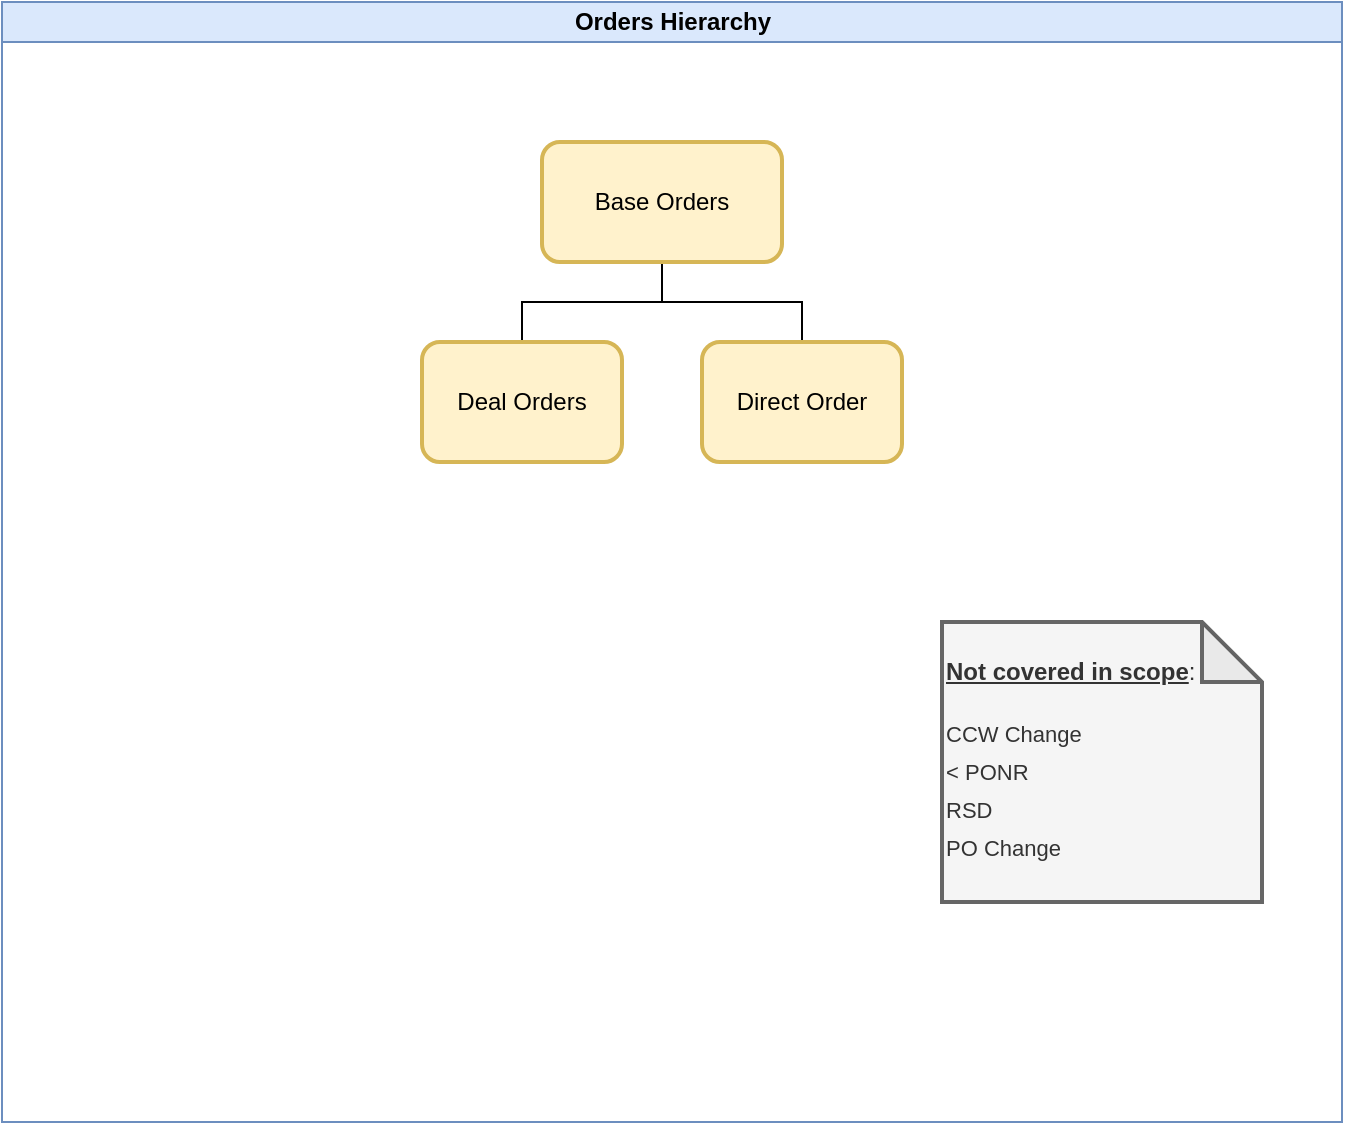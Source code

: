 <mxfile version="14.4.9" type="github" pages="3">
  <diagram id="YP8mXHIQrYgP5AKXRWBZ" name="Order_Types">
    <mxGraphModel dx="1038" dy="548" grid="1" gridSize="10" guides="1" tooltips="1" connect="1" arrows="1" fold="1" page="1" pageScale="1" pageWidth="850" pageHeight="1100" math="0" shadow="0">
      <root>
        <mxCell id="3XsP6Xt94PZVki6c4pDZ-0" />
        <mxCell id="3XsP6Xt94PZVki6c4pDZ-1" parent="3XsP6Xt94PZVki6c4pDZ-0" />
        <mxCell id="3XsP6Xt94PZVki6c4pDZ-2" value="Orders Hierarchy" style="swimlane;html=1;startSize=20;horizontal=1;containerType=tree;newEdgeStyle={&quot;edgeStyle&quot;:&quot;elbowEdgeStyle&quot;,&quot;startArrow&quot;:&quot;none&quot;,&quot;endArrow&quot;:&quot;none&quot;};fillColor=#dae8fc;strokeColor=#6c8ebf;" parent="3XsP6Xt94PZVki6c4pDZ-1" vertex="1" treatAsSingle="0">
          <mxGeometry x="160" y="30" width="670" height="560" as="geometry" />
        </mxCell>
        <mxCell id="3XsP6Xt94PZVki6c4pDZ-3" value="" style="edgeStyle=elbowEdgeStyle;elbow=vertical;startArrow=none;endArrow=none;rounded=0;" parent="3XsP6Xt94PZVki6c4pDZ-2" source="3XsP6Xt94PZVki6c4pDZ-5" target="3XsP6Xt94PZVki6c4pDZ-6" edge="1">
          <mxGeometry relative="1" as="geometry" />
        </mxCell>
        <mxCell id="3XsP6Xt94PZVki6c4pDZ-4" value="" style="edgeStyle=elbowEdgeStyle;elbow=vertical;startArrow=none;endArrow=none;rounded=0;" parent="3XsP6Xt94PZVki6c4pDZ-2" source="3XsP6Xt94PZVki6c4pDZ-5" target="3XsP6Xt94PZVki6c4pDZ-7" edge="1">
          <mxGeometry relative="1" as="geometry" />
        </mxCell>
        <UserObject label="Base Orders" treeRoot="1" id="3XsP6Xt94PZVki6c4pDZ-5">
          <mxCell style="whiteSpace=wrap;html=1;align=center;treeFolding=1;treeMoving=1;newEdgeStyle={&quot;edgeStyle&quot;:&quot;elbowEdgeStyle&quot;,&quot;startArrow&quot;:&quot;none&quot;,&quot;endArrow&quot;:&quot;none&quot;};fillColor=#fff2cc;strokeColor=#d6b656;strokeWidth=2;rounded=1;" parent="3XsP6Xt94PZVki6c4pDZ-2" vertex="1">
            <mxGeometry x="270" y="70" width="120" height="60" as="geometry" />
          </mxCell>
        </UserObject>
        <mxCell id="3XsP6Xt94PZVki6c4pDZ-6" value="Deal Orders" style="whiteSpace=wrap;html=1;align=center;verticalAlign=middle;treeFolding=1;treeMoving=1;newEdgeStyle={&quot;edgeStyle&quot;:&quot;elbowEdgeStyle&quot;,&quot;startArrow&quot;:&quot;none&quot;,&quot;endArrow&quot;:&quot;none&quot;};fillColor=#fff2cc;strokeColor=#d6b656;strokeWidth=2;rounded=1;" parent="3XsP6Xt94PZVki6c4pDZ-2" vertex="1">
          <mxGeometry x="210" y="170" width="100" height="60" as="geometry" />
        </mxCell>
        <mxCell id="3XsP6Xt94PZVki6c4pDZ-7" value="Direct Order" style="whiteSpace=wrap;html=1;align=center;verticalAlign=middle;treeFolding=1;treeMoving=1;newEdgeStyle={&quot;edgeStyle&quot;:&quot;elbowEdgeStyle&quot;,&quot;startArrow&quot;:&quot;none&quot;,&quot;endArrow&quot;:&quot;none&quot;};fillColor=#fff2cc;strokeColor=#d6b656;strokeWidth=2;rounded=1;" parent="3XsP6Xt94PZVki6c4pDZ-2" vertex="1">
          <mxGeometry x="350" y="170" width="100" height="60" as="geometry" />
        </mxCell>
        <mxCell id="HKvCajrSYez3yrKjo-5N-0" value="&lt;font&gt;&lt;font style=&quot;font-size: 12px&quot;&gt;&lt;b&gt;&lt;u&gt;Not covered in scope&lt;/u&gt;&lt;/b&gt;:&lt;/font&gt;&lt;br&gt;&lt;/font&gt;&lt;br&gt;&lt;table border=&quot;0&quot; cellpadding=&quot;0&quot; cellspacing=&quot;0&quot; width=&quot;87&quot; style=&quot;border-collapse: collapse ; width: 65pt ; font-size: 11px&quot;&gt; &lt;colgroup&gt;&lt;col width=&quot;87&quot; style=&quot;width: 65pt&quot;&gt;&lt;/colgroup&gt; &lt;tbody&gt;&lt;tr style=&quot;height: 14.4pt&quot;&gt;  &lt;td height=&quot;19&quot; width=&quot;87&quot; style=&quot;height: 14.4pt ; width: 65pt&quot;&gt;&lt;font style=&quot;font-size: 11px&quot;&gt;CCW Change&lt;/font&gt;&lt;/td&gt; &lt;/tr&gt; &lt;tr style=&quot;height: 14.4pt&quot;&gt;  &lt;td height=&quot;19&quot; style=&quot;height: 14.4pt&quot;&gt;&lt;font style=&quot;font-size: 11px&quot;&gt;&amp;lt; PONR&lt;/font&gt;&lt;/td&gt; &lt;/tr&gt; &lt;tr style=&quot;height: 14.4pt&quot;&gt;  &lt;td height=&quot;19&quot; style=&quot;height: 14.4pt&quot;&gt;&lt;font style=&quot;font-size: 11px&quot;&gt;RSD&lt;/font&gt;&lt;/td&gt; &lt;/tr&gt; &lt;tr style=&quot;height: 14.4pt&quot;&gt;  &lt;td height=&quot;19&quot; style=&quot;height: 14.4pt&quot;&gt;&lt;font style=&quot;font-size: 11px&quot;&gt;PO Change&lt;/font&gt;&lt;/td&gt; &lt;/tr&gt;&lt;/tbody&gt;&lt;/table&gt;" style="shape=note;whiteSpace=wrap;html=1;backgroundOutline=1;darkOpacity=0.05;rounded=1;strokeWidth=2;fillColor=#f5f5f5;strokeColor=#666666;fontColor=#333333;align=left;" parent="3XsP6Xt94PZVki6c4pDZ-2" vertex="1">
          <mxGeometry x="470" y="310" width="160" height="140" as="geometry" />
        </mxCell>
      </root>
    </mxGraphModel>
  </diagram>
  <diagram id="CiYlN5p7XiIEHwQKfNK1" name="AS-IS Flows">
    <mxGraphModel dx="1038" dy="548" grid="1" gridSize="10" guides="1" tooltips="1" connect="1" arrows="1" fold="1" page="1" pageScale="1" pageWidth="850" pageHeight="1100" math="0" shadow="0">
      <root>
        <mxCell id="T2t79w1NvyZmbA64H1bI-0" />
        <mxCell id="T2t79w1NvyZmbA64H1bI-1" parent="T2t79w1NvyZmbA64H1bI-0" />
        <mxCell id="T2t79w1NvyZmbA64H1bI-2" value="Saas Workflow AS-IS" style="swimlane;html=1;childLayout=stackLayout;resizeParent=1;resizeParentMax=0;horizontal=1;startSize=20;horizontalStack=0;rounded=1;strokeWidth=2;fillColor=#dae8fc;strokeColor=#6c8ebf;" parent="T2t79w1NvyZmbA64H1bI-1" vertex="1" treatAsSingle="0">
          <mxGeometry x="50" y="30" width="420" height="1010" as="geometry" />
        </mxCell>
        <mxCell id="T2t79w1NvyZmbA64H1bI-3" value="SFDC" style="swimlane;html=1;startSize=20;horizontal=0;fillColor=#d5e8d4;strokeColor=#82b366;" parent="T2t79w1NvyZmbA64H1bI-2" vertex="1" treatAsSingle="0">
          <mxGeometry y="20" width="420" height="120" as="geometry" />
        </mxCell>
        <mxCell id="yC5ywtnT0iLedHLF4tiN-0" value="Opportunity Creation" style="rounded=0;whiteSpace=wrap;html=1;" parent="T2t79w1NvyZmbA64H1bI-3" vertex="1">
          <mxGeometry x="180" y="40" width="90" height="40" as="geometry" />
        </mxCell>
        <mxCell id="TToQpLyRrH4YIQrv4Fek-2" style="edgeStyle=orthogonalEdgeStyle;rounded=0;orthogonalLoop=1;jettySize=auto;html=1;exitX=1;exitY=0.5;exitDx=0;exitDy=0;entryX=0;entryY=0.5;entryDx=0;entryDy=0;" parent="T2t79w1NvyZmbA64H1bI-3" source="TToQpLyRrH4YIQrv4Fek-0" target="yC5ywtnT0iLedHLF4tiN-0" edge="1">
          <mxGeometry relative="1" as="geometry" />
        </mxCell>
        <mxCell id="TToQpLyRrH4YIQrv4Fek-0" value="Start" style="rounded=1;whiteSpace=wrap;html=1;arcSize=50;" parent="T2t79w1NvyZmbA64H1bI-3" vertex="1">
          <mxGeometry x="50" y="40" width="90" height="40" as="geometry" />
        </mxCell>
        <mxCell id="T2t79w1NvyZmbA64H1bI-4" value="CCW" style="swimlane;html=1;startSize=20;horizontal=0;fillColor=#ffe6cc;strokeColor=#d79b00;" parent="T2t79w1NvyZmbA64H1bI-2" vertex="1" treatAsSingle="0">
          <mxGeometry y="140" width="420" height="120" as="geometry" />
        </mxCell>
        <mxCell id="09vQqHxL5NTRWWHjfqoE-65" style="edgeStyle=orthogonalEdgeStyle;rounded=0;orthogonalLoop=1;jettySize=auto;html=1;exitX=0.5;exitY=1;exitDx=0;exitDy=0;" parent="T2t79w1NvyZmbA64H1bI-4" source="KYyHr07hlYbYMXRC6tVd-0" target="KYyHr07hlYbYMXRC6tVd-3" edge="1">
          <mxGeometry relative="1" as="geometry" />
        </mxCell>
        <mxCell id="KYyHr07hlYbYMXRC6tVd-0" value="Quote creation" style="rounded=0;whiteSpace=wrap;html=1;" parent="T2t79w1NvyZmbA64H1bI-4" vertex="1">
          <mxGeometry x="180" y="10" width="90" height="40" as="geometry" />
        </mxCell>
        <mxCell id="KYyHr07hlYbYMXRC6tVd-3" value="Order Submission" style="rounded=0;whiteSpace=wrap;html=1;" parent="T2t79w1NvyZmbA64H1bI-4" vertex="1">
          <mxGeometry x="180" y="70" width="90" height="40" as="geometry" />
        </mxCell>
        <mxCell id="T2t79w1NvyZmbA64H1bI-5" value="COT" style="swimlane;html=1;startSize=20;horizontal=0;fillColor=#d5e8d4;strokeColor=#82b366;" parent="T2t79w1NvyZmbA64H1bI-2" vertex="1" treatAsSingle="0">
          <mxGeometry y="260" width="420" height="120" as="geometry" />
        </mxCell>
        <mxCell id="09vQqHxL5NTRWWHjfqoE-4" value="Submit for processing" style="rounded=0;whiteSpace=wrap;html=1;" parent="T2t79w1NvyZmbA64H1bI-5" vertex="1">
          <mxGeometry x="180" y="40" width="90" height="40" as="geometry" />
        </mxCell>
        <mxCell id="T2t79w1NvyZmbA64H1bI-11" value="BRM" style="swimlane;html=1;startSize=20;horizontal=0;fillColor=#ffe6cc;strokeColor=#d79b00;" parent="T2t79w1NvyZmbA64H1bI-2" vertex="1" treatAsSingle="0">
          <mxGeometry y="380" width="420" height="120" as="geometry" />
        </mxCell>
        <mxCell id="09vQqHxL5NTRWWHjfqoE-26" value="Bill push" style="rounded=0;whiteSpace=wrap;html=1;" parent="T2t79w1NvyZmbA64H1bI-11" vertex="1">
          <mxGeometry x="180" y="40" width="90" height="40" as="geometry" />
        </mxCell>
        <mxCell id="T2t79w1NvyZmbA64H1bI-12" value="I2C" style="swimlane;html=1;startSize=20;horizontal=0;fillColor=#d5e8d4;strokeColor=#82b366;" parent="T2t79w1NvyZmbA64H1bI-2" vertex="1" treatAsSingle="0">
          <mxGeometry y="500" width="420" height="120" as="geometry" />
        </mxCell>
        <mxCell id="09vQqHxL5NTRWWHjfqoE-27" value="Invoices" style="rounded=0;whiteSpace=wrap;html=1;" parent="T2t79w1NvyZmbA64H1bI-12" vertex="1">
          <mxGeometry x="180" y="30" width="90" height="40" as="geometry" />
        </mxCell>
        <mxCell id="T2t79w1NvyZmbA64H1bI-13" value="EDW" style="swimlane;html=1;startSize=20;horizontal=0;fillColor=#ffe6cc;strokeColor=#d79b00;" parent="T2t79w1NvyZmbA64H1bI-2" vertex="1" treatAsSingle="0">
          <mxGeometry y="620" width="420" height="130" as="geometry" />
        </mxCell>
        <mxCell id="09vQqHxL5NTRWWHjfqoE-28" value="Data Replication" style="rounded=0;whiteSpace=wrap;html=1;" parent="T2t79w1NvyZmbA64H1bI-13" vertex="1">
          <mxGeometry x="180" y="40" width="90" height="40" as="geometry" />
        </mxCell>
        <mxCell id="09vQqHxL5NTRWWHjfqoE-69" value="SC3" style="swimlane;html=1;startSize=20;horizontal=0;fillColor=#d5e8d4;strokeColor=#82b366;" parent="T2t79w1NvyZmbA64H1bI-2" vertex="1" treatAsSingle="0">
          <mxGeometry y="750" width="420" height="130" as="geometry" />
        </mxCell>
        <mxCell id="09vQqHxL5NTRWWHjfqoE-70" value="Data Replication" style="rounded=0;whiteSpace=wrap;html=1;" parent="09vQqHxL5NTRWWHjfqoE-69" vertex="1">
          <mxGeometry x="180" y="45" width="90" height="40" as="geometry" />
        </mxCell>
        <mxCell id="09vQqHxL5NTRWWHjfqoE-72" value="Fin BI" style="swimlane;html=1;startSize=20;horizontal=0;fillColor=#ffe6cc;strokeColor=#d79b00;" parent="T2t79w1NvyZmbA64H1bI-2" vertex="1" treatAsSingle="0">
          <mxGeometry y="880" width="420" height="130" as="geometry" />
        </mxCell>
        <mxCell id="09vQqHxL5NTRWWHjfqoE-76" style="edgeStyle=orthogonalEdgeStyle;rounded=0;orthogonalLoop=1;jettySize=auto;html=1;exitX=0.5;exitY=1;exitDx=0;exitDy=0;entryX=0.5;entryY=0;entryDx=0;entryDy=0;" parent="09vQqHxL5NTRWWHjfqoE-72" source="09vQqHxL5NTRWWHjfqoE-73" target="09vQqHxL5NTRWWHjfqoE-75" edge="1">
          <mxGeometry relative="1" as="geometry" />
        </mxCell>
        <mxCell id="09vQqHxL5NTRWWHjfqoE-73" value="Data Replication" style="rounded=0;whiteSpace=wrap;html=1;" parent="09vQqHxL5NTRWWHjfqoE-72" vertex="1">
          <mxGeometry x="180" y="20" width="90" height="40" as="geometry" />
        </mxCell>
        <mxCell id="09vQqHxL5NTRWWHjfqoE-75" value="End" style="rounded=1;whiteSpace=wrap;html=1;arcSize=50;" parent="09vQqHxL5NTRWWHjfqoE-72" vertex="1">
          <mxGeometry x="180" y="80" width="90" height="40" as="geometry" />
        </mxCell>
        <mxCell id="KYyHr07hlYbYMXRC6tVd-4" style="edgeStyle=orthogonalEdgeStyle;rounded=0;orthogonalLoop=1;jettySize=auto;html=1;exitX=0.5;exitY=1;exitDx=0;exitDy=0;" parent="T2t79w1NvyZmbA64H1bI-2" source="yC5ywtnT0iLedHLF4tiN-0" target="KYyHr07hlYbYMXRC6tVd-0" edge="1">
          <mxGeometry relative="1" as="geometry" />
        </mxCell>
        <mxCell id="09vQqHxL5NTRWWHjfqoE-5" style="edgeStyle=orthogonalEdgeStyle;rounded=0;orthogonalLoop=1;jettySize=auto;html=1;exitX=0.5;exitY=1;exitDx=0;exitDy=0;" parent="T2t79w1NvyZmbA64H1bI-2" source="KYyHr07hlYbYMXRC6tVd-3" target="09vQqHxL5NTRWWHjfqoE-4" edge="1">
          <mxGeometry relative="1" as="geometry" />
        </mxCell>
        <mxCell id="09vQqHxL5NTRWWHjfqoE-35" style="edgeStyle=orthogonalEdgeStyle;rounded=0;orthogonalLoop=1;jettySize=auto;html=1;exitX=0.5;exitY=1;exitDx=0;exitDy=0;" parent="T2t79w1NvyZmbA64H1bI-2" source="09vQqHxL5NTRWWHjfqoE-27" target="09vQqHxL5NTRWWHjfqoE-28" edge="1">
          <mxGeometry relative="1" as="geometry" />
        </mxCell>
        <mxCell id="09vQqHxL5NTRWWHjfqoE-36" style="edgeStyle=orthogonalEdgeStyle;rounded=0;orthogonalLoop=1;jettySize=auto;html=1;exitX=0.5;exitY=1;exitDx=0;exitDy=0;entryX=0.5;entryY=0;entryDx=0;entryDy=0;" parent="T2t79w1NvyZmbA64H1bI-2" source="09vQqHxL5NTRWWHjfqoE-26" target="09vQqHxL5NTRWWHjfqoE-27" edge="1">
          <mxGeometry relative="1" as="geometry" />
        </mxCell>
        <mxCell id="09vQqHxL5NTRWWHjfqoE-37" style="edgeStyle=orthogonalEdgeStyle;rounded=0;orthogonalLoop=1;jettySize=auto;html=1;exitX=0.5;exitY=1;exitDx=0;exitDy=0;" parent="T2t79w1NvyZmbA64H1bI-2" source="09vQqHxL5NTRWWHjfqoE-4" target="09vQqHxL5NTRWWHjfqoE-26" edge="1">
          <mxGeometry relative="1" as="geometry" />
        </mxCell>
        <mxCell id="09vQqHxL5NTRWWHjfqoE-71" style="edgeStyle=orthogonalEdgeStyle;rounded=0;orthogonalLoop=1;jettySize=auto;html=1;exitX=0.5;exitY=1;exitDx=0;exitDy=0;entryX=0.5;entryY=0;entryDx=0;entryDy=0;" parent="T2t79w1NvyZmbA64H1bI-2" source="09vQqHxL5NTRWWHjfqoE-28" target="09vQqHxL5NTRWWHjfqoE-70" edge="1">
          <mxGeometry relative="1" as="geometry" />
        </mxCell>
        <mxCell id="09vQqHxL5NTRWWHjfqoE-74" style="edgeStyle=orthogonalEdgeStyle;rounded=0;orthogonalLoop=1;jettySize=auto;html=1;exitX=0.5;exitY=1;exitDx=0;exitDy=0;" parent="T2t79w1NvyZmbA64H1bI-2" source="09vQqHxL5NTRWWHjfqoE-70" target="09vQqHxL5NTRWWHjfqoE-73" edge="1">
          <mxGeometry relative="1" as="geometry" />
        </mxCell>
        <mxCell id="09vQqHxL5NTRWWHjfqoE-79" value="Non-Saas Workflow AS-IS" style="swimlane;html=1;childLayout=stackLayout;resizeParent=1;resizeParentMax=0;horizontal=1;startSize=20;horizontalStack=0;rounded=1;strokeWidth=2;fillColor=#dae8fc;strokeColor=#6c8ebf;" parent="T2t79w1NvyZmbA64H1bI-1" vertex="1" treatAsSingle="0">
          <mxGeometry x="550" y="30" width="420" height="1010" as="geometry" />
        </mxCell>
        <mxCell id="09vQqHxL5NTRWWHjfqoE-80" value="SFDC" style="swimlane;html=1;startSize=20;horizontal=0;fillColor=#d5e8d4;strokeColor=#82b366;" parent="09vQqHxL5NTRWWHjfqoE-79" vertex="1" treatAsSingle="0">
          <mxGeometry y="20" width="420" height="120" as="geometry" />
        </mxCell>
        <mxCell id="09vQqHxL5NTRWWHjfqoE-81" value="Opportunity Creation" style="rounded=0;whiteSpace=wrap;html=1;" parent="09vQqHxL5NTRWWHjfqoE-80" vertex="1">
          <mxGeometry x="180" y="40" width="90" height="40" as="geometry" />
        </mxCell>
        <mxCell id="09vQqHxL5NTRWWHjfqoE-82" style="edgeStyle=orthogonalEdgeStyle;rounded=0;orthogonalLoop=1;jettySize=auto;html=1;exitX=1;exitY=0.5;exitDx=0;exitDy=0;entryX=0;entryY=0.5;entryDx=0;entryDy=0;" parent="09vQqHxL5NTRWWHjfqoE-80" source="09vQqHxL5NTRWWHjfqoE-83" target="09vQqHxL5NTRWWHjfqoE-81" edge="1">
          <mxGeometry relative="1" as="geometry" />
        </mxCell>
        <mxCell id="09vQqHxL5NTRWWHjfqoE-83" value="Start" style="rounded=1;whiteSpace=wrap;html=1;arcSize=50;" parent="09vQqHxL5NTRWWHjfqoE-80" vertex="1">
          <mxGeometry x="50" y="40" width="90" height="40" as="geometry" />
        </mxCell>
        <mxCell id="09vQqHxL5NTRWWHjfqoE-84" value="CCW" style="swimlane;html=1;startSize=20;horizontal=0;fillColor=#ffe6cc;strokeColor=#d79b00;" parent="09vQqHxL5NTRWWHjfqoE-79" vertex="1" treatAsSingle="0">
          <mxGeometry y="140" width="420" height="120" as="geometry" />
        </mxCell>
        <mxCell id="09vQqHxL5NTRWWHjfqoE-85" style="edgeStyle=orthogonalEdgeStyle;rounded=0;orthogonalLoop=1;jettySize=auto;html=1;exitX=0.5;exitY=1;exitDx=0;exitDy=0;" parent="09vQqHxL5NTRWWHjfqoE-84" source="09vQqHxL5NTRWWHjfqoE-86" target="09vQqHxL5NTRWWHjfqoE-87" edge="1">
          <mxGeometry relative="1" as="geometry" />
        </mxCell>
        <mxCell id="09vQqHxL5NTRWWHjfqoE-86" value="Quote creation" style="rounded=0;whiteSpace=wrap;html=1;" parent="09vQqHxL5NTRWWHjfqoE-84" vertex="1">
          <mxGeometry x="180" y="10" width="90" height="40" as="geometry" />
        </mxCell>
        <mxCell id="09vQqHxL5NTRWWHjfqoE-87" value="Order Submission" style="rounded=0;whiteSpace=wrap;html=1;" parent="09vQqHxL5NTRWWHjfqoE-84" vertex="1">
          <mxGeometry x="180" y="70" width="90" height="40" as="geometry" />
        </mxCell>
        <mxCell id="09vQqHxL5NTRWWHjfqoE-88" value="COT" style="swimlane;html=1;startSize=20;horizontal=0;fillColor=#d5e8d4;strokeColor=#82b366;" parent="09vQqHxL5NTRWWHjfqoE-79" vertex="1" treatAsSingle="0">
          <mxGeometry y="260" width="420" height="120" as="geometry" />
        </mxCell>
        <mxCell id="09vQqHxL5NTRWWHjfqoE-89" value="Submit for processing" style="rounded=0;whiteSpace=wrap;html=1;" parent="09vQqHxL5NTRWWHjfqoE-88" vertex="1">
          <mxGeometry x="180" y="40" width="90" height="40" as="geometry" />
        </mxCell>
        <mxCell id="09vQqHxL5NTRWWHjfqoE-90" value="BRM" style="swimlane;html=1;startSize=20;horizontal=0;fillColor=#ffe6cc;strokeColor=#d79b00;" parent="09vQqHxL5NTRWWHjfqoE-79" vertex="1">
          <mxGeometry y="380" width="420" height="120" as="geometry" />
        </mxCell>
        <mxCell id="09vQqHxL5NTRWWHjfqoE-92" value="I2C" style="swimlane;html=1;startSize=20;horizontal=0;fillColor=#d5e8d4;strokeColor=#82b366;" parent="09vQqHxL5NTRWWHjfqoE-79" vertex="1" treatAsSingle="0">
          <mxGeometry y="500" width="420" height="120" as="geometry" />
        </mxCell>
        <mxCell id="09vQqHxL5NTRWWHjfqoE-93" value="Invoices" style="rounded=0;whiteSpace=wrap;html=1;" parent="09vQqHxL5NTRWWHjfqoE-92" vertex="1">
          <mxGeometry x="180" y="30" width="90" height="40" as="geometry" />
        </mxCell>
        <mxCell id="09vQqHxL5NTRWWHjfqoE-94" value="EDW" style="swimlane;html=1;startSize=20;horizontal=0;fillColor=#ffe6cc;strokeColor=#d79b00;" parent="09vQqHxL5NTRWWHjfqoE-79" vertex="1" treatAsSingle="0">
          <mxGeometry y="620" width="420" height="130" as="geometry" />
        </mxCell>
        <mxCell id="09vQqHxL5NTRWWHjfqoE-95" value="Data Replication" style="rounded=0;whiteSpace=wrap;html=1;" parent="09vQqHxL5NTRWWHjfqoE-94" vertex="1">
          <mxGeometry x="180" y="40" width="90" height="40" as="geometry" />
        </mxCell>
        <mxCell id="09vQqHxL5NTRWWHjfqoE-96" value="SC3" style="swimlane;html=1;startSize=20;horizontal=0;fillColor=#d5e8d4;strokeColor=#82b366;" parent="09vQqHxL5NTRWWHjfqoE-79" vertex="1" treatAsSingle="0">
          <mxGeometry y="750" width="420" height="130" as="geometry" />
        </mxCell>
        <mxCell id="09vQqHxL5NTRWWHjfqoE-97" value="Data Replication" style="rounded=0;whiteSpace=wrap;html=1;" parent="09vQqHxL5NTRWWHjfqoE-96" vertex="1">
          <mxGeometry x="180" y="45" width="90" height="40" as="geometry" />
        </mxCell>
        <mxCell id="09vQqHxL5NTRWWHjfqoE-98" value="Fin BI" style="swimlane;html=1;startSize=20;horizontal=0;fillColor=#ffe6cc;strokeColor=#d79b00;" parent="09vQqHxL5NTRWWHjfqoE-79" vertex="1" treatAsSingle="0">
          <mxGeometry y="880" width="420" height="130" as="geometry" />
        </mxCell>
        <mxCell id="09vQqHxL5NTRWWHjfqoE-99" style="edgeStyle=orthogonalEdgeStyle;rounded=0;orthogonalLoop=1;jettySize=auto;html=1;exitX=0.5;exitY=1;exitDx=0;exitDy=0;entryX=0.5;entryY=0;entryDx=0;entryDy=0;" parent="09vQqHxL5NTRWWHjfqoE-98" source="09vQqHxL5NTRWWHjfqoE-100" target="09vQqHxL5NTRWWHjfqoE-101" edge="1">
          <mxGeometry relative="1" as="geometry" />
        </mxCell>
        <mxCell id="09vQqHxL5NTRWWHjfqoE-100" value="Data Replication" style="rounded=0;whiteSpace=wrap;html=1;" parent="09vQqHxL5NTRWWHjfqoE-98" vertex="1">
          <mxGeometry x="180" y="20" width="90" height="40" as="geometry" />
        </mxCell>
        <mxCell id="09vQqHxL5NTRWWHjfqoE-101" value="End" style="rounded=1;whiteSpace=wrap;html=1;arcSize=50;" parent="09vQqHxL5NTRWWHjfqoE-98" vertex="1">
          <mxGeometry x="180" y="80" width="90" height="40" as="geometry" />
        </mxCell>
        <mxCell id="09vQqHxL5NTRWWHjfqoE-102" style="edgeStyle=orthogonalEdgeStyle;rounded=0;orthogonalLoop=1;jettySize=auto;html=1;exitX=0.5;exitY=1;exitDx=0;exitDy=0;" parent="09vQqHxL5NTRWWHjfqoE-79" source="09vQqHxL5NTRWWHjfqoE-81" target="09vQqHxL5NTRWWHjfqoE-86" edge="1">
          <mxGeometry relative="1" as="geometry" />
        </mxCell>
        <mxCell id="09vQqHxL5NTRWWHjfqoE-103" style="edgeStyle=orthogonalEdgeStyle;rounded=0;orthogonalLoop=1;jettySize=auto;html=1;exitX=0.5;exitY=1;exitDx=0;exitDy=0;" parent="09vQqHxL5NTRWWHjfqoE-79" source="09vQqHxL5NTRWWHjfqoE-87" target="09vQqHxL5NTRWWHjfqoE-89" edge="1">
          <mxGeometry relative="1" as="geometry" />
        </mxCell>
        <mxCell id="09vQqHxL5NTRWWHjfqoE-104" style="edgeStyle=orthogonalEdgeStyle;rounded=0;orthogonalLoop=1;jettySize=auto;html=1;exitX=0.5;exitY=1;exitDx=0;exitDy=0;" parent="09vQqHxL5NTRWWHjfqoE-79" source="09vQqHxL5NTRWWHjfqoE-93" target="09vQqHxL5NTRWWHjfqoE-95" edge="1">
          <mxGeometry relative="1" as="geometry" />
        </mxCell>
        <mxCell id="09vQqHxL5NTRWWHjfqoE-107" style="edgeStyle=orthogonalEdgeStyle;rounded=0;orthogonalLoop=1;jettySize=auto;html=1;exitX=0.5;exitY=1;exitDx=0;exitDy=0;entryX=0.5;entryY=0;entryDx=0;entryDy=0;" parent="09vQqHxL5NTRWWHjfqoE-79" source="09vQqHxL5NTRWWHjfqoE-95" target="09vQqHxL5NTRWWHjfqoE-97" edge="1">
          <mxGeometry relative="1" as="geometry" />
        </mxCell>
        <mxCell id="09vQqHxL5NTRWWHjfqoE-108" style="edgeStyle=orthogonalEdgeStyle;rounded=0;orthogonalLoop=1;jettySize=auto;html=1;exitX=0.5;exitY=1;exitDx=0;exitDy=0;" parent="09vQqHxL5NTRWWHjfqoE-79" source="09vQqHxL5NTRWWHjfqoE-97" target="09vQqHxL5NTRWWHjfqoE-100" edge="1">
          <mxGeometry relative="1" as="geometry" />
        </mxCell>
        <mxCell id="09vQqHxL5NTRWWHjfqoE-110" style="edgeStyle=orthogonalEdgeStyle;rounded=0;orthogonalLoop=1;jettySize=auto;html=1;exitX=0.5;exitY=1;exitDx=0;exitDy=0;" parent="09vQqHxL5NTRWWHjfqoE-79" source="09vQqHxL5NTRWWHjfqoE-89" target="09vQqHxL5NTRWWHjfqoE-93" edge="1">
          <mxGeometry relative="1" as="geometry" />
        </mxCell>
        <mxCell id="09vQqHxL5NTRWWHjfqoE-111" value="NS Deals AS-IS" style="swimlane;html=1;childLayout=stackLayout;resizeParent=1;resizeParentMax=0;horizontal=1;startSize=20;horizontalStack=0;rounded=1;strokeWidth=2;fillColor=#dae8fc;strokeColor=#6c8ebf;" parent="T2t79w1NvyZmbA64H1bI-1" vertex="1" treatAsSingle="0">
          <mxGeometry x="1050" y="30" width="420" height="500" as="geometry" />
        </mxCell>
        <mxCell id="09vQqHxL5NTRWWHjfqoE-112" value="SFDC" style="swimlane;html=1;startSize=20;horizontal=0;fillColor=#d5e8d4;strokeColor=#82b366;" parent="09vQqHxL5NTRWWHjfqoE-111" vertex="1" treatAsSingle="0">
          <mxGeometry y="20" width="420" height="120" as="geometry" />
        </mxCell>
        <mxCell id="09vQqHxL5NTRWWHjfqoE-113" value="Opportunity Creation" style="rounded=0;whiteSpace=wrap;html=1;" parent="09vQqHxL5NTRWWHjfqoE-112" vertex="1">
          <mxGeometry x="180" y="40" width="90" height="40" as="geometry" />
        </mxCell>
        <mxCell id="09vQqHxL5NTRWWHjfqoE-114" style="edgeStyle=orthogonalEdgeStyle;rounded=0;orthogonalLoop=1;jettySize=auto;html=1;exitX=1;exitY=0.5;exitDx=0;exitDy=0;entryX=0;entryY=0.5;entryDx=0;entryDy=0;" parent="09vQqHxL5NTRWWHjfqoE-112" source="09vQqHxL5NTRWWHjfqoE-115" target="09vQqHxL5NTRWWHjfqoE-113" edge="1">
          <mxGeometry relative="1" as="geometry" />
        </mxCell>
        <mxCell id="09vQqHxL5NTRWWHjfqoE-115" value="Start" style="rounded=1;whiteSpace=wrap;html=1;arcSize=50;" parent="09vQqHxL5NTRWWHjfqoE-112" vertex="1">
          <mxGeometry x="50" y="40" width="90" height="40" as="geometry" />
        </mxCell>
        <mxCell id="09vQqHxL5NTRWWHjfqoE-116" value="CCW" style="swimlane;html=1;startSize=20;horizontal=0;fillColor=#ffe6cc;strokeColor=#d79b00;" parent="09vQqHxL5NTRWWHjfqoE-111" vertex="1" treatAsSingle="0">
          <mxGeometry y="140" width="420" height="120" as="geometry" />
        </mxCell>
        <mxCell id="09vQqHxL5NTRWWHjfqoE-118" value="Quote creation" style="rounded=0;whiteSpace=wrap;html=1;" parent="09vQqHxL5NTRWWHjfqoE-116" vertex="1">
          <mxGeometry x="180" y="40" width="90" height="40" as="geometry" />
        </mxCell>
        <mxCell id="09vQqHxL5NTRWWHjfqoE-119" value="Order Submission" style="rounded=0;whiteSpace=wrap;html=1;" parent="09vQqHxL5NTRWWHjfqoE-116" vertex="1">
          <mxGeometry x="310" y="40" width="90" height="40" as="geometry" />
        </mxCell>
        <mxCell id="09vQqHxL5NTRWWHjfqoE-141" value="CCW Proxy" style="swimlane;html=1;startSize=20;horizontal=0;fillColor=#d5e8d4;strokeColor=#82b366;" parent="09vQqHxL5NTRWWHjfqoE-111" vertex="1" treatAsSingle="0">
          <mxGeometry y="260" width="420" height="120" as="geometry" />
        </mxCell>
        <mxCell id="09vQqHxL5NTRWWHjfqoE-144" value="Quote Submission" style="rounded=0;whiteSpace=wrap;html=1;" parent="09vQqHxL5NTRWWHjfqoE-141" vertex="1">
          <mxGeometry x="180" y="40" width="90" height="40" as="geometry" />
        </mxCell>
        <mxCell id="09vQqHxL5NTRWWHjfqoE-147" value="MDM" style="swimlane;html=1;startSize=20;horizontal=0;fillColor=#ffe6cc;strokeColor=#d79b00;" parent="09vQqHxL5NTRWWHjfqoE-111" vertex="1" treatAsSingle="0">
          <mxGeometry y="380" width="420" height="120" as="geometry" />
        </mxCell>
        <mxCell id="09vQqHxL5NTRWWHjfqoE-150" value="Deal Approval" style="rounded=0;whiteSpace=wrap;html=1;" parent="09vQqHxL5NTRWWHjfqoE-147" vertex="1">
          <mxGeometry x="180" y="40" width="90" height="40" as="geometry" />
        </mxCell>
        <mxCell id="09vQqHxL5NTRWWHjfqoE-120" value="COT" style="swimlane;html=1;startSize=20;horizontal=0;fillColor=#d5e8d4;strokeColor=#82b366;" parent="09vQqHxL5NTRWWHjfqoE-147" vertex="1" treatAsSingle="0">
          <mxGeometry y="120" width="420" height="120" as="geometry">
            <mxRectangle y="120" width="420" height="20" as="alternateBounds" />
          </mxGeometry>
        </mxCell>
        <mxCell id="09vQqHxL5NTRWWHjfqoE-121" value="Submit for processing" style="rounded=0;whiteSpace=wrap;html=1;" parent="09vQqHxL5NTRWWHjfqoE-120" vertex="1">
          <mxGeometry x="180" y="40" width="90" height="40" as="geometry" />
        </mxCell>
        <mxCell id="09vQqHxL5NTRWWHjfqoE-122" value="BRM" style="swimlane;html=1;startSize=20;horizontal=0;fillColor=#ffe6cc;strokeColor=#d79b00;" parent="09vQqHxL5NTRWWHjfqoE-120" vertex="1" treatAsSingle="0">
          <mxGeometry y="120" width="420" height="120" as="geometry">
            <mxRectangle x="1065" y="730" width="420" height="20" as="alternateBounds" />
          </mxGeometry>
        </mxCell>
        <mxCell id="09vQqHxL5NTRWWHjfqoE-152" value="Bill push" style="rounded=0;whiteSpace=wrap;html=1;" parent="09vQqHxL5NTRWWHjfqoE-122" vertex="1">
          <mxGeometry x="180" y="30" width="90" height="40" as="geometry" />
        </mxCell>
        <mxCell id="09vQqHxL5NTRWWHjfqoE-123" value="I2C" style="swimlane;html=1;startSize=20;horizontal=0;fillColor=#d5e8d4;strokeColor=#82b366;" parent="09vQqHxL5NTRWWHjfqoE-122" vertex="1" treatAsSingle="0">
          <mxGeometry y="120" width="420" height="120" as="geometry">
            <mxRectangle x="1130" y="960" width="420" height="20" as="alternateBounds" />
          </mxGeometry>
        </mxCell>
        <mxCell id="09vQqHxL5NTRWWHjfqoE-124" value="Invoices" style="rounded=0;whiteSpace=wrap;html=1;" parent="09vQqHxL5NTRWWHjfqoE-123" vertex="1">
          <mxGeometry x="180" y="30" width="90" height="40" as="geometry" />
        </mxCell>
        <mxCell id="09vQqHxL5NTRWWHjfqoE-138" style="edgeStyle=orthogonalEdgeStyle;rounded=0;orthogonalLoop=1;jettySize=auto;html=1;exitX=0.5;exitY=1;exitDx=0;exitDy=0;" parent="09vQqHxL5NTRWWHjfqoE-122" source="09vQqHxL5NTRWWHjfqoE-152" target="09vQqHxL5NTRWWHjfqoE-124" edge="1">
          <mxGeometry relative="1" as="geometry" />
        </mxCell>
        <mxCell id="09vQqHxL5NTRWWHjfqoE-153" style="edgeStyle=orthogonalEdgeStyle;rounded=0;orthogonalLoop=1;jettySize=auto;html=1;exitX=0.5;exitY=1;exitDx=0;exitDy=0;" parent="09vQqHxL5NTRWWHjfqoE-120" source="09vQqHxL5NTRWWHjfqoE-121" target="09vQqHxL5NTRWWHjfqoE-152" edge="1">
          <mxGeometry relative="1" as="geometry">
            <mxPoint x="225" y="80" as="sourcePoint" />
            <mxPoint x="290" y="430" as="targetPoint" />
          </mxGeometry>
        </mxCell>
        <mxCell id="09vQqHxL5NTRWWHjfqoE-133" style="edgeStyle=orthogonalEdgeStyle;rounded=0;orthogonalLoop=1;jettySize=auto;html=1;exitX=0.5;exitY=1;exitDx=0;exitDy=0;" parent="09vQqHxL5NTRWWHjfqoE-111" source="09vQqHxL5NTRWWHjfqoE-113" target="09vQqHxL5NTRWWHjfqoE-118" edge="1">
          <mxGeometry relative="1" as="geometry" />
        </mxCell>
        <mxCell id="09vQqHxL5NTRWWHjfqoE-117" style="edgeStyle=orthogonalEdgeStyle;rounded=0;orthogonalLoop=1;jettySize=auto;html=1;exitX=0.5;exitY=1;exitDx=0;exitDy=0;" parent="09vQqHxL5NTRWWHjfqoE-111" source="09vQqHxL5NTRWWHjfqoE-118" target="09vQqHxL5NTRWWHjfqoE-144" edge="1">
          <mxGeometry relative="1" as="geometry" />
        </mxCell>
        <mxCell id="09vQqHxL5NTRWWHjfqoE-151" style="edgeStyle=orthogonalEdgeStyle;rounded=0;orthogonalLoop=1;jettySize=auto;html=1;exitX=0.5;exitY=1;exitDx=0;exitDy=0;entryX=0.5;entryY=0;entryDx=0;entryDy=0;" parent="09vQqHxL5NTRWWHjfqoE-111" source="09vQqHxL5NTRWWHjfqoE-144" target="09vQqHxL5NTRWWHjfqoE-150" edge="1">
          <mxGeometry relative="1" as="geometry" />
        </mxCell>
        <mxCell id="09vQqHxL5NTRWWHjfqoE-154" style="edgeStyle=orthogonalEdgeStyle;rounded=0;orthogonalLoop=1;jettySize=auto;html=1;exitX=0.5;exitY=1;exitDx=0;exitDy=0;entryX=0;entryY=0.5;entryDx=0;entryDy=0;" parent="09vQqHxL5NTRWWHjfqoE-111" source="09vQqHxL5NTRWWHjfqoE-150" target="09vQqHxL5NTRWWHjfqoE-119" edge="1">
          <mxGeometry relative="1" as="geometry" />
        </mxCell>
        <mxCell id="09vQqHxL5NTRWWHjfqoE-155" style="edgeStyle=orthogonalEdgeStyle;rounded=0;orthogonalLoop=1;jettySize=auto;html=1;exitX=0.5;exitY=1;exitDx=0;exitDy=0;entryX=1;entryY=0.5;entryDx=0;entryDy=0;" parent="09vQqHxL5NTRWWHjfqoE-111" source="09vQqHxL5NTRWWHjfqoE-119" target="09vQqHxL5NTRWWHjfqoE-121" edge="1">
          <mxGeometry relative="1" as="geometry" />
        </mxCell>
        <mxCell id="09vQqHxL5NTRWWHjfqoE-129" value="Fin BI" style="swimlane;html=1;startSize=20;horizontal=0;fillColor=#ffe6cc;strokeColor=#d79b00;" parent="T2t79w1NvyZmbA64H1bI-1" vertex="1" treatAsSingle="0">
          <mxGeometry x="1050" y="1150" width="420" height="130" as="geometry">
            <mxRectangle x="1050" y="1150" width="420" height="20" as="alternateBounds" />
          </mxGeometry>
        </mxCell>
        <mxCell id="09vQqHxL5NTRWWHjfqoE-130" style="edgeStyle=orthogonalEdgeStyle;rounded=0;orthogonalLoop=1;jettySize=auto;html=1;exitX=0.5;exitY=1;exitDx=0;exitDy=0;entryX=0.5;entryY=0;entryDx=0;entryDy=0;" parent="09vQqHxL5NTRWWHjfqoE-129" source="09vQqHxL5NTRWWHjfqoE-131" target="09vQqHxL5NTRWWHjfqoE-132" edge="1">
          <mxGeometry relative="1" as="geometry" />
        </mxCell>
        <mxCell id="09vQqHxL5NTRWWHjfqoE-131" value="Data Replication" style="rounded=0;whiteSpace=wrap;html=1;" parent="09vQqHxL5NTRWWHjfqoE-129" vertex="1">
          <mxGeometry x="180" y="20" width="90" height="40" as="geometry" />
        </mxCell>
        <mxCell id="09vQqHxL5NTRWWHjfqoE-132" value="End" style="rounded=1;whiteSpace=wrap;html=1;arcSize=50;" parent="09vQqHxL5NTRWWHjfqoE-129" vertex="1">
          <mxGeometry x="180" y="80" width="90" height="40" as="geometry" />
        </mxCell>
        <mxCell id="09vQqHxL5NTRWWHjfqoE-137" style="edgeStyle=orthogonalEdgeStyle;rounded=0;orthogonalLoop=1;jettySize=auto;html=1;exitX=0.5;exitY=1;exitDx=0;exitDy=0;" parent="T2t79w1NvyZmbA64H1bI-1" source="09vQqHxL5NTRWWHjfqoE-128" target="09vQqHxL5NTRWWHjfqoE-131" edge="1">
          <mxGeometry relative="1" as="geometry" />
        </mxCell>
        <mxCell id="09vQqHxL5NTRWWHjfqoE-127" value="SC3" style="swimlane;html=1;startSize=20;horizontal=0;fillColor=#d5e8d4;strokeColor=#82b366;" parent="T2t79w1NvyZmbA64H1bI-1" vertex="1" treatAsSingle="0">
          <mxGeometry x="1050" y="1020" width="420" height="130" as="geometry">
            <mxRectangle x="1050" y="1020" width="420" height="20" as="alternateBounds" />
          </mxGeometry>
        </mxCell>
        <mxCell id="09vQqHxL5NTRWWHjfqoE-128" value="Data Replication" style="rounded=0;whiteSpace=wrap;html=1;" parent="09vQqHxL5NTRWWHjfqoE-127" vertex="1">
          <mxGeometry x="180" y="45" width="90" height="40" as="geometry" />
        </mxCell>
        <mxCell id="09vQqHxL5NTRWWHjfqoE-136" style="edgeStyle=orthogonalEdgeStyle;rounded=0;orthogonalLoop=1;jettySize=auto;html=1;exitX=0.5;exitY=1;exitDx=0;exitDy=0;entryX=0.5;entryY=0;entryDx=0;entryDy=0;" parent="T2t79w1NvyZmbA64H1bI-1" source="09vQqHxL5NTRWWHjfqoE-126" target="09vQqHxL5NTRWWHjfqoE-128" edge="1">
          <mxGeometry relative="1" as="geometry" />
        </mxCell>
        <mxCell id="09vQqHxL5NTRWWHjfqoE-125" value="EDW" style="swimlane;html=1;startSize=20;horizontal=0;fillColor=#ffe6cc;strokeColor=#d79b00;" parent="T2t79w1NvyZmbA64H1bI-1" vertex="1" treatAsSingle="0">
          <mxGeometry x="1050" y="890" width="420" height="130" as="geometry">
            <mxRectangle x="1050" y="890" width="420" height="20" as="alternateBounds" />
          </mxGeometry>
        </mxCell>
        <mxCell id="09vQqHxL5NTRWWHjfqoE-126" value="Data Replication" style="rounded=0;whiteSpace=wrap;html=1;" parent="09vQqHxL5NTRWWHjfqoE-125" vertex="1">
          <mxGeometry x="180" y="40" width="90" height="40" as="geometry" />
        </mxCell>
        <mxCell id="09vQqHxL5NTRWWHjfqoE-135" style="edgeStyle=orthogonalEdgeStyle;rounded=0;orthogonalLoop=1;jettySize=auto;html=1;exitX=0.5;exitY=1;exitDx=0;exitDy=0;" parent="T2t79w1NvyZmbA64H1bI-1" source="09vQqHxL5NTRWWHjfqoE-124" target="09vQqHxL5NTRWWHjfqoE-126" edge="1">
          <mxGeometry relative="1" as="geometry" />
        </mxCell>
      </root>
    </mxGraphModel>
  </diagram>
  <diagram id="zr3P0EkAOpJOBkbVBqH-" name="Dispatcher To-BE">
    <mxGraphModel dx="1038" dy="548" grid="1" gridSize="10" guides="1" tooltips="1" connect="1" arrows="1" fold="1" page="1" pageScale="1" pageWidth="850" pageHeight="1100" math="0" shadow="0">
      <root>
        <mxCell id="7lf1hjPgqYL0r0DLHzRV-0" />
        <mxCell id="7lf1hjPgqYL0r0DLHzRV-1" parent="7lf1hjPgqYL0r0DLHzRV-0" />
        <mxCell id="CAfqktZrLUekSSup4Ht9-28" value="&lt;span&gt;Dispatcher TO-BE&lt;/span&gt;" style="swimlane;html=1;childLayout=stackLayout;resizeParent=1;resizeParentMax=0;horizontal=1;startSize=30;horizontalStack=0;rounded=1;strokeColor=#82b366;strokeWidth=2;fillColor=#d5e8d4;labelBorderColor=none;arcSize=27;" parent="7lf1hjPgqYL0r0DLHzRV-1" vertex="1" treatAsSingle="0">
          <mxGeometry x="50" y="50" width="760" height="640" as="geometry" />
        </mxCell>
        <mxCell id="CAfqktZrLUekSSup4Ht9-29" value="Main" style="swimlane;html=1;startSize=30;horizontal=0;fillColor=#ffe6cc;strokeColor=#d79b00;" parent="CAfqktZrLUekSSup4Ht9-28" vertex="1" treatAsSingle="0">
          <mxGeometry y="30" width="760" height="120" as="geometry">
            <mxRectangle y="30" width="760" height="20" as="alternateBounds" />
          </mxGeometry>
        </mxCell>
        <mxCell id="RRmbZ2GULEy5SOBKRK4n-0" value="Main" style="shape=process;whiteSpace=wrap;html=1;backgroundOutline=1;fillColor=#b1ddf0;strokeColor=#10739e;" parent="CAfqktZrLUekSSup4Ht9-29" vertex="1">
          <mxGeometry x="80" y="25" width="90" height="45" as="geometry" />
        </mxCell>
        <mxCell id="RRmbZ2GULEy5SOBKRK4n-1" value="Reads the input OrderRequest excel and pushes the request &lt;br&gt;to Orchestrator queue for processing.&lt;br&gt;After processing, the file is moved to another folder." style="strokeWidth=1;html=1;shape=mxgraph.flowchart.annotation_1;align=left;pointerEvents=1;rounded=1;" parent="CAfqktZrLUekSSup4Ht9-29" vertex="1">
          <mxGeometry x="220" y="20" width="330" height="60" as="geometry" />
        </mxCell>
        <mxCell id="e3Ryyq7CfpypU13Xjy7x-40" value="Shared Location\Excel" style="swimlane;html=1;startSize=30;horizontal=0;fillColor=#ffe6cc;strokeColor=#d79b00;" parent="CAfqktZrLUekSSup4Ht9-28" vertex="1" treatAsSingle="0">
          <mxGeometry y="150" width="760" height="490" as="geometry">
            <mxRectangle y="150" width="760" height="20" as="alternateBounds" />
          </mxGeometry>
        </mxCell>
        <mxCell id="e3Ryyq7CfpypU13Xjy7x-41" style="edgeStyle=orthogonalEdgeStyle;rounded=0;orthogonalLoop=1;jettySize=auto;html=1;exitX=0.5;exitY=1;exitDx=0;exitDy=0;entryX=0.5;entryY=0;entryDx=0;entryDy=0;" parent="e3Ryyq7CfpypU13Xjy7x-40" source="e3Ryyq7CfpypU13Xjy7x-42" target="e3Ryyq7CfpypU13Xjy7x-45" edge="1">
          <mxGeometry relative="1" as="geometry" />
        </mxCell>
        <mxCell id="e3Ryyq7CfpypU13Xjy7x-42" value="Start" style="rounded=1;whiteSpace=wrap;html=1;arcSize=50;" parent="e3Ryyq7CfpypU13Xjy7x-40" vertex="1">
          <mxGeometry x="70" y="30" width="90" height="40" as="geometry" />
        </mxCell>
        <mxCell id="e3Ryyq7CfpypU13Xjy7x-43" value="End" style="rounded=1;whiteSpace=wrap;html=1;arcSize=50;" parent="e3Ryyq7CfpypU13Xjy7x-40" vertex="1">
          <mxGeometry x="570" y="30" width="90" height="40" as="geometry" />
        </mxCell>
        <mxCell id="e3Ryyq7CfpypU13Xjy7x-44" style="edgeStyle=orthogonalEdgeStyle;rounded=0;orthogonalLoop=1;jettySize=auto;html=1;exitX=1;exitY=0.5;exitDx=0;exitDy=0;entryX=0;entryY=0.5;entryDx=0;entryDy=0;entryPerimeter=0;" parent="e3Ryyq7CfpypU13Xjy7x-40" source="e3Ryyq7CfpypU13Xjy7x-45" target="e3Ryyq7CfpypU13Xjy7x-49" edge="1">
          <mxGeometry relative="1" as="geometry" />
        </mxCell>
        <mxCell id="e3Ryyq7CfpypU13Xjy7x-45" value="Check for OrderRequest File" style="rounded=0;whiteSpace=wrap;html=1;" parent="e3Ryyq7CfpypU13Xjy7x-40" vertex="1">
          <mxGeometry x="65" y="110" width="100" height="60" as="geometry" />
        </mxCell>
        <mxCell id="e3Ryyq7CfpypU13Xjy7x-48" value="Yes" style="edgeStyle=orthogonalEdgeStyle;rounded=0;orthogonalLoop=1;jettySize=auto;html=1;exitX=0.5;exitY=1;exitDx=0;exitDy=0;exitPerimeter=0;entryX=0.5;entryY=0;entryDx=0;entryDy=0;entryPerimeter=0;" parent="e3Ryyq7CfpypU13Xjy7x-40" source="e3Ryyq7CfpypU13Xjy7x-49" target="e3Ryyq7CfpypU13Xjy7x-51" edge="1">
          <mxGeometry relative="1" as="geometry" />
        </mxCell>
        <mxCell id="e3Ryyq7CfpypU13Xjy7x-49" value="File found" style="strokeWidth=1;html=1;shape=mxgraph.flowchart.decision;whiteSpace=wrap;rounded=1;fillColor=#fff2cc;strokeColor=#d6b656;" parent="e3Ryyq7CfpypU13Xjy7x-40" vertex="1">
          <mxGeometry x="240" y="105" width="80" height="70" as="geometry" />
        </mxCell>
        <mxCell id="e3Ryyq7CfpypU13Xjy7x-50" style="edgeStyle=orthogonalEdgeStyle;rounded=0;orthogonalLoop=1;jettySize=auto;html=1;exitX=1;exitY=0.5;exitDx=0;exitDy=0;exitPerimeter=0;entryX=0;entryY=0.5;entryDx=0;entryDy=0;" parent="e3Ryyq7CfpypU13Xjy7x-40" source="e3Ryyq7CfpypU13Xjy7x-51" target="e3Ryyq7CfpypU13Xjy7x-53" edge="1">
          <mxGeometry relative="1" as="geometry" />
        </mxCell>
        <mxCell id="e3Ryyq7CfpypU13Xjy7x-51" value="Read OrderRequest excel" style="strokeWidth=1;html=1;shape=mxgraph.flowchart.document2;whiteSpace=wrap;size=0.25;rounded=1;" parent="e3Ryyq7CfpypU13Xjy7x-40" vertex="1">
          <mxGeometry x="230" y="220" width="100" height="60" as="geometry" />
        </mxCell>
        <mxCell id="e3Ryyq7CfpypU13Xjy7x-52" style="edgeStyle=orthogonalEdgeStyle;rounded=0;orthogonalLoop=1;jettySize=auto;html=1;exitX=0.5;exitY=1;exitDx=0;exitDy=0;" parent="e3Ryyq7CfpypU13Xjy7x-40" source="e3Ryyq7CfpypU13Xjy7x-53" target="e3Ryyq7CfpypU13Xjy7x-55" edge="1">
          <mxGeometry relative="1" as="geometry" />
        </mxCell>
        <mxCell id="e3Ryyq7CfpypU13Xjy7x-53" value="Generate Datatable with Order Type column" style="rounded=0;whiteSpace=wrap;html=1;" parent="e3Ryyq7CfpypU13Xjy7x-40" vertex="1">
          <mxGeometry x="377" y="220" width="100" height="60" as="geometry" />
        </mxCell>
        <mxCell id="e3Ryyq7CfpypU13Xjy7x-54" style="edgeStyle=orthogonalEdgeStyle;rounded=0;orthogonalLoop=1;jettySize=auto;html=1;exitX=1;exitY=0.5;exitDx=0;exitDy=0;" parent="e3Ryyq7CfpypU13Xjy7x-40" source="e3Ryyq7CfpypU13Xjy7x-55" target="e3Ryyq7CfpypU13Xjy7x-57" edge="1">
          <mxGeometry relative="1" as="geometry" />
        </mxCell>
        <mxCell id="e3Ryyq7CfpypU13Xjy7x-55" value="Push Data to Orchestrator Queue" style="rounded=0;whiteSpace=wrap;html=1;" parent="e3Ryyq7CfpypU13Xjy7x-40" vertex="1">
          <mxGeometry x="377" y="320" width="100" height="60" as="geometry" />
        </mxCell>
        <mxCell id="e3Ryyq7CfpypU13Xjy7x-56" style="edgeStyle=orthogonalEdgeStyle;rounded=0;orthogonalLoop=1;jettySize=auto;html=1;exitX=0.5;exitY=0;exitDx=0;exitDy=0;entryX=0.5;entryY=1;entryDx=0;entryDy=0;" parent="e3Ryyq7CfpypU13Xjy7x-40" source="9ptGc5viz9VdwnTHXcx6-6" target="e3Ryyq7CfpypU13Xjy7x-43" edge="1">
          <mxGeometry relative="1" as="geometry" />
        </mxCell>
        <mxCell id="e3Ryyq7CfpypU13Xjy7x-57" value="Move OrderRequestFile to ProcessedFolder" style="rounded=0;whiteSpace=wrap;html=1;" parent="e3Ryyq7CfpypU13Xjy7x-40" vertex="1">
          <mxGeometry x="565" y="320" width="100" height="60" as="geometry" />
        </mxCell>
        <mxCell id="9ptGc5viz9VdwnTHXcx6-0" value="" style="endArrow=classic;html=1;entryX=0;entryY=0.25;entryDx=0;entryDy=0;entryPerimeter=0;" edge="1" parent="e3Ryyq7CfpypU13Xjy7x-40" target="9ptGc5viz9VdwnTHXcx6-6">
          <mxGeometry relative="1" as="geometry">
            <mxPoint x="320" y="139.5" as="sourcePoint" />
            <mxPoint x="480" y="139.5" as="targetPoint" />
          </mxGeometry>
        </mxCell>
        <mxCell id="9ptGc5viz9VdwnTHXcx6-1" value="No" style="edgeLabel;resizable=0;html=1;align=center;verticalAlign=middle;" connectable="0" vertex="1" parent="9ptGc5viz9VdwnTHXcx6-0">
          <mxGeometry relative="1" as="geometry" />
        </mxCell>
        <mxCell id="9ptGc5viz9VdwnTHXcx6-2" value="Business Exception" style="edgeLabel;resizable=0;html=1;align=left;verticalAlign=bottom;" connectable="0" vertex="1" parent="9ptGc5viz9VdwnTHXcx6-0">
          <mxGeometry x="-1" relative="1" as="geometry" />
        </mxCell>
        <mxCell id="9ptGc5viz9VdwnTHXcx6-6" value="Send Email Notification" style="strokeWidth=1;html=1;shape=mxgraph.flowchart.document2;whiteSpace=wrap;size=0.25;rounded=1;" vertex="1" parent="e3Ryyq7CfpypU13Xjy7x-40">
          <mxGeometry x="565" y="124" width="100" height="60" as="geometry" />
        </mxCell>
        <mxCell id="9ptGc5viz9VdwnTHXcx6-7" style="edgeStyle=orthogonalEdgeStyle;rounded=0;orthogonalLoop=1;jettySize=auto;html=1;exitX=0.5;exitY=0;exitDx=0;exitDy=0;entryX=0.5;entryY=1;entryDx=0;entryDy=0;" edge="1" parent="e3Ryyq7CfpypU13Xjy7x-40" source="e3Ryyq7CfpypU13Xjy7x-57" target="9ptGc5viz9VdwnTHXcx6-6">
          <mxGeometry relative="1" as="geometry">
            <mxPoint x="670" y="520" as="sourcePoint" />
            <mxPoint x="670" y="270" as="targetPoint" />
          </mxGeometry>
        </mxCell>
        <mxCell id="9ptGc5viz9VdwnTHXcx6-8" value="&lt;h1&gt;&lt;font style=&quot;font-size: 12px&quot;&gt;Major Attributes of OrderRequest&lt;/font&gt;&lt;/h1&gt;&lt;p&gt;&lt;/p&gt;&lt;ul&gt;&lt;li&gt;Quote Number&lt;/li&gt;&lt;li&gt;Estimate ID&lt;/li&gt;&lt;li&gt;DealID&lt;/li&gt;&lt;li&gt;Cloned DealID&lt;/li&gt;&lt;li&gt;Web OrderID&lt;/li&gt;&lt;li&gt;Web OrderID status&lt;/li&gt;&lt;li&gt;COT status&lt;/li&gt;&lt;li&gt;Postpone Retry Count&lt;/li&gt;&lt;/ul&gt;&lt;p&gt;&lt;/p&gt;" style="text;html=1;strokeColor=none;fillColor=none;spacing=5;spacingTop=-20;whiteSpace=wrap;overflow=hidden;rounded=0;" vertex="1" parent="e3Ryyq7CfpypU13Xjy7x-40">
          <mxGeometry x="31" y="290" width="229" height="210" as="geometry" />
        </mxCell>
      </root>
    </mxGraphModel>
  </diagram>
</mxfile>
